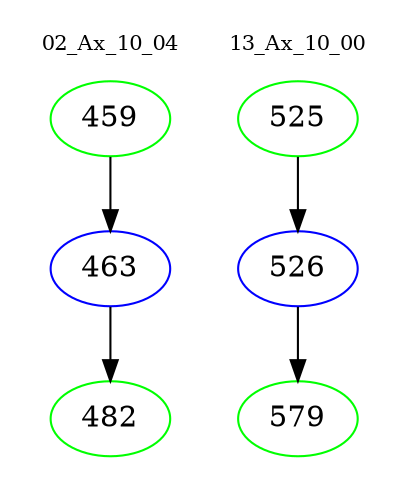 digraph{
subgraph cluster_0 {
color = white
label = "02_Ax_10_04";
fontsize=10;
T0_459 [label="459", color="green"]
T0_459 -> T0_463 [color="black"]
T0_463 [label="463", color="blue"]
T0_463 -> T0_482 [color="black"]
T0_482 [label="482", color="green"]
}
subgraph cluster_1 {
color = white
label = "13_Ax_10_00";
fontsize=10;
T1_525 [label="525", color="green"]
T1_525 -> T1_526 [color="black"]
T1_526 [label="526", color="blue"]
T1_526 -> T1_579 [color="black"]
T1_579 [label="579", color="green"]
}
}
